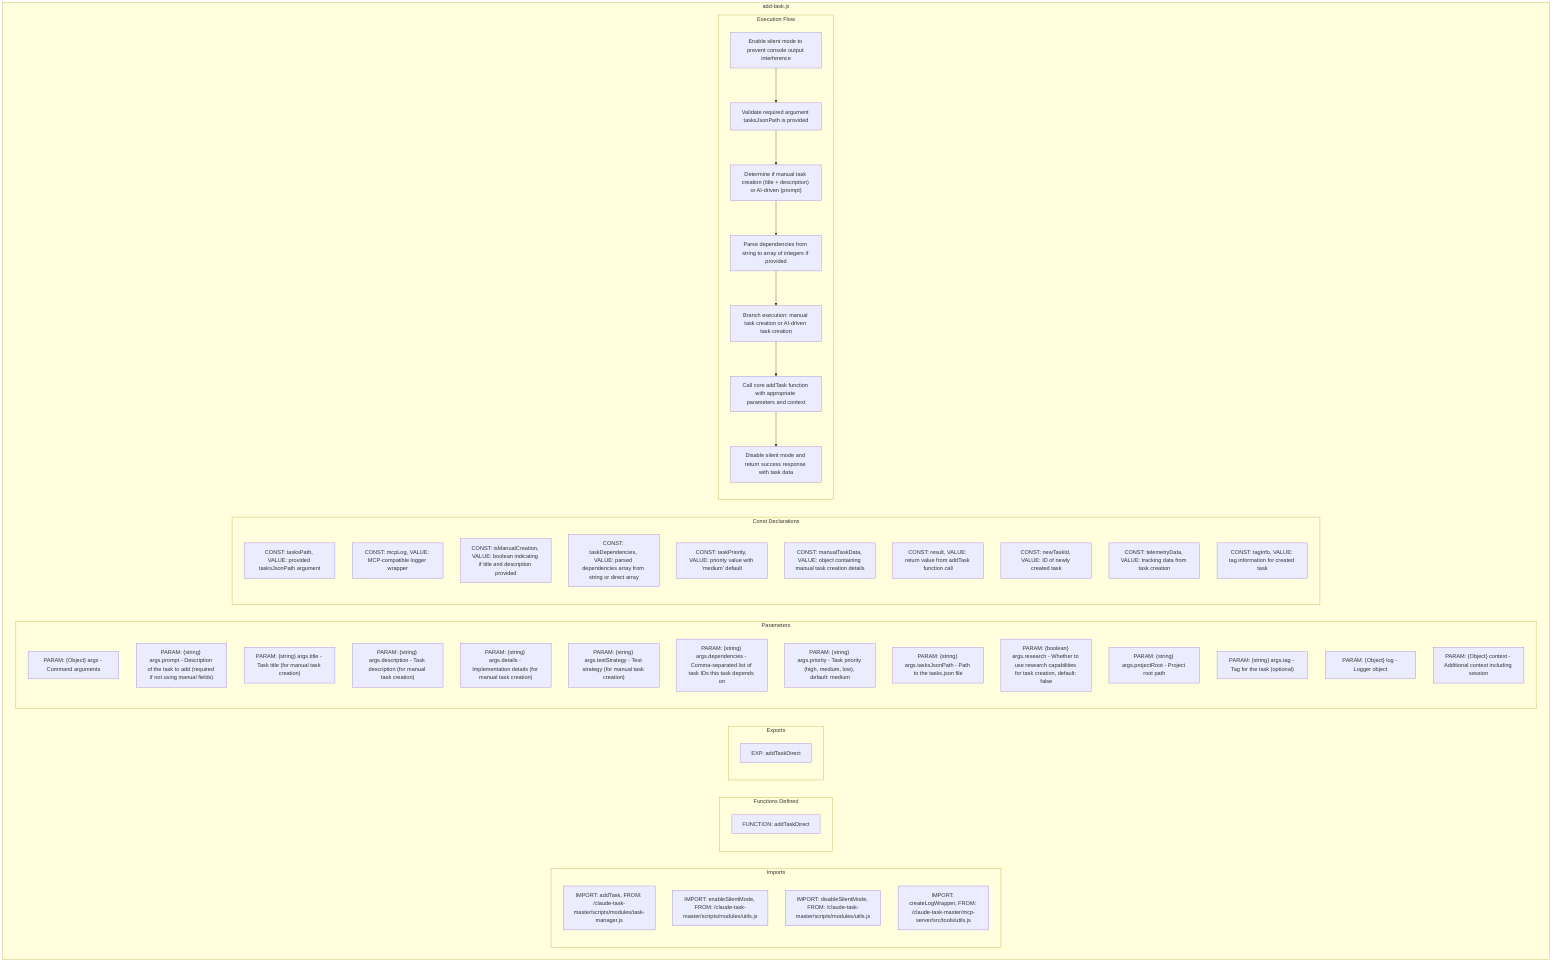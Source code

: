 flowchart TB
    subgraph Imports["Imports"]
        I1["IMPORT: addTask, FROM: /claude-task-master/scripts/modules/task-manager.js"]
        I2["IMPORT: enableSilentMode, FROM: /claude-task-master/scripts/modules/utils.js"]
        I3["IMPORT: disableSilentMode, FROM: /claude-task-master/scripts/modules/utils.js"]
        I4["IMPORT: createLogWrapper, FROM: /claude-task-master/mcp-server/src/tools/utils.js"]
    end
    
    subgraph FunctionsDefined["Functions Defined"]
        FU1["FUNCTION: addTaskDirect"]
    end
    
    subgraph Exports["Exports"]
        E1["EXP: addTaskDirect"]
    end
    
    subgraph Parameters["Parameters"]
        P1["PARAM: {Object} args - Command arguments"]
        P2["PARAM: {string} args.prompt - Description of the task to add (required if not using manual fields)"]
        P3["PARAM: {string} args.title - Task title (for manual task creation)"]
        P4["PARAM: {string} args.description - Task description (for manual task creation)"]
        P5["PARAM: {string} args.details - Implementation details (for manual task creation)"]
        P6["PARAM: {string} args.testStrategy - Test strategy (for manual task creation)"]
        P7["PARAM: {string} args.dependencies - Comma-separated list of task IDs this task depends on"]
        P8["PARAM: {string} args.priority - Task priority (high, medium, low), default: medium"]
        P9["PARAM: {string} args.tasksJsonPath - Path to the tasks.json file"]
        P10["PARAM: {boolean} args.research - Whether to use research capabilities for task creation, default: false"]
        P11["PARAM: {string} args.projectRoot - Project root path"]
        P12["PARAM: {string} args.tag - Tag for the task (optional)"]
        P13["PARAM: {Object} log - Logger object"]
        P14["PARAM: {Object} context - Additional context including session"]
    end
    
    subgraph Constants["Const Declarations"]
        C1["CONST: tasksPath, VALUE: provided tasksJsonPath argument"]
        C2["CONST: mcpLog, VALUE: MCP-compatible logger wrapper"]
        C3["CONST: isManualCreation, VALUE: boolean indicating if title and description provided"]
        C4["CONST: taskDependencies, VALUE: parsed dependencies array from string or direct array"]
        C5["CONST: taskPriority, VALUE: priority value with 'medium' default"]
        C6["CONST: manualTaskData, VALUE: object containing manual task creation details"]
        C7["CONST: result, VALUE: return value from addTask function call"]
        C8["CONST: newTaskId, VALUE: ID of newly created task"]
        C9["CONST: telemetryData, VALUE: tracking data from task creation"]
        C10["CONST: tagInfo, VALUE: tag information for created task"]
    end
    
    subgraph ExecutionFlow["Execution Flow"]
        FL1["Enable silent mode to prevent console output interference"]
        FL2["Validate required argument tasksJsonPath is provided"]
        FL3["Determine if manual task creation (title + description) or AI-driven (prompt)"]
        FL4["Parse dependencies from string to array of integers if provided"]
        FL5["Branch execution: manual task creation or AI-driven task creation"]
        FL6["Call core addTask function with appropriate parameters and context"]
        FL7["Disable silent mode and return success response with task data"]
    end
    
    subgraph addTaskDirectFunc["add-task.js"]
        Imports
        FunctionsDefined
        Exports
        Parameters
        Constants
        ExecutionFlow
    end
    
    FL1 --> FL2
    FL2 --> FL3
    FL3 --> FL4
    FL4 --> FL5
    FL5 --> FL6
    FL6 --> FL7